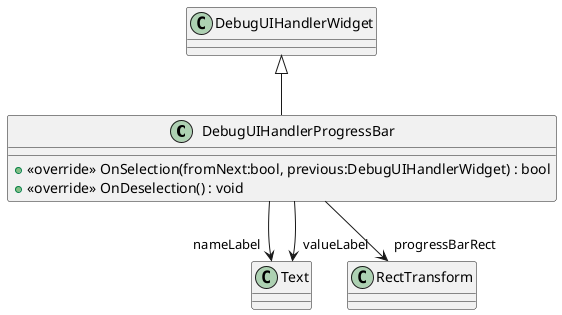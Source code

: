 @startuml
class DebugUIHandlerProgressBar {
    + <<override>> OnSelection(fromNext:bool, previous:DebugUIHandlerWidget) : bool
    + <<override>> OnDeselection() : void
}
DebugUIHandlerWidget <|-- DebugUIHandlerProgressBar
DebugUIHandlerProgressBar --> "nameLabel" Text
DebugUIHandlerProgressBar --> "valueLabel" Text
DebugUIHandlerProgressBar --> "progressBarRect" RectTransform
@enduml
